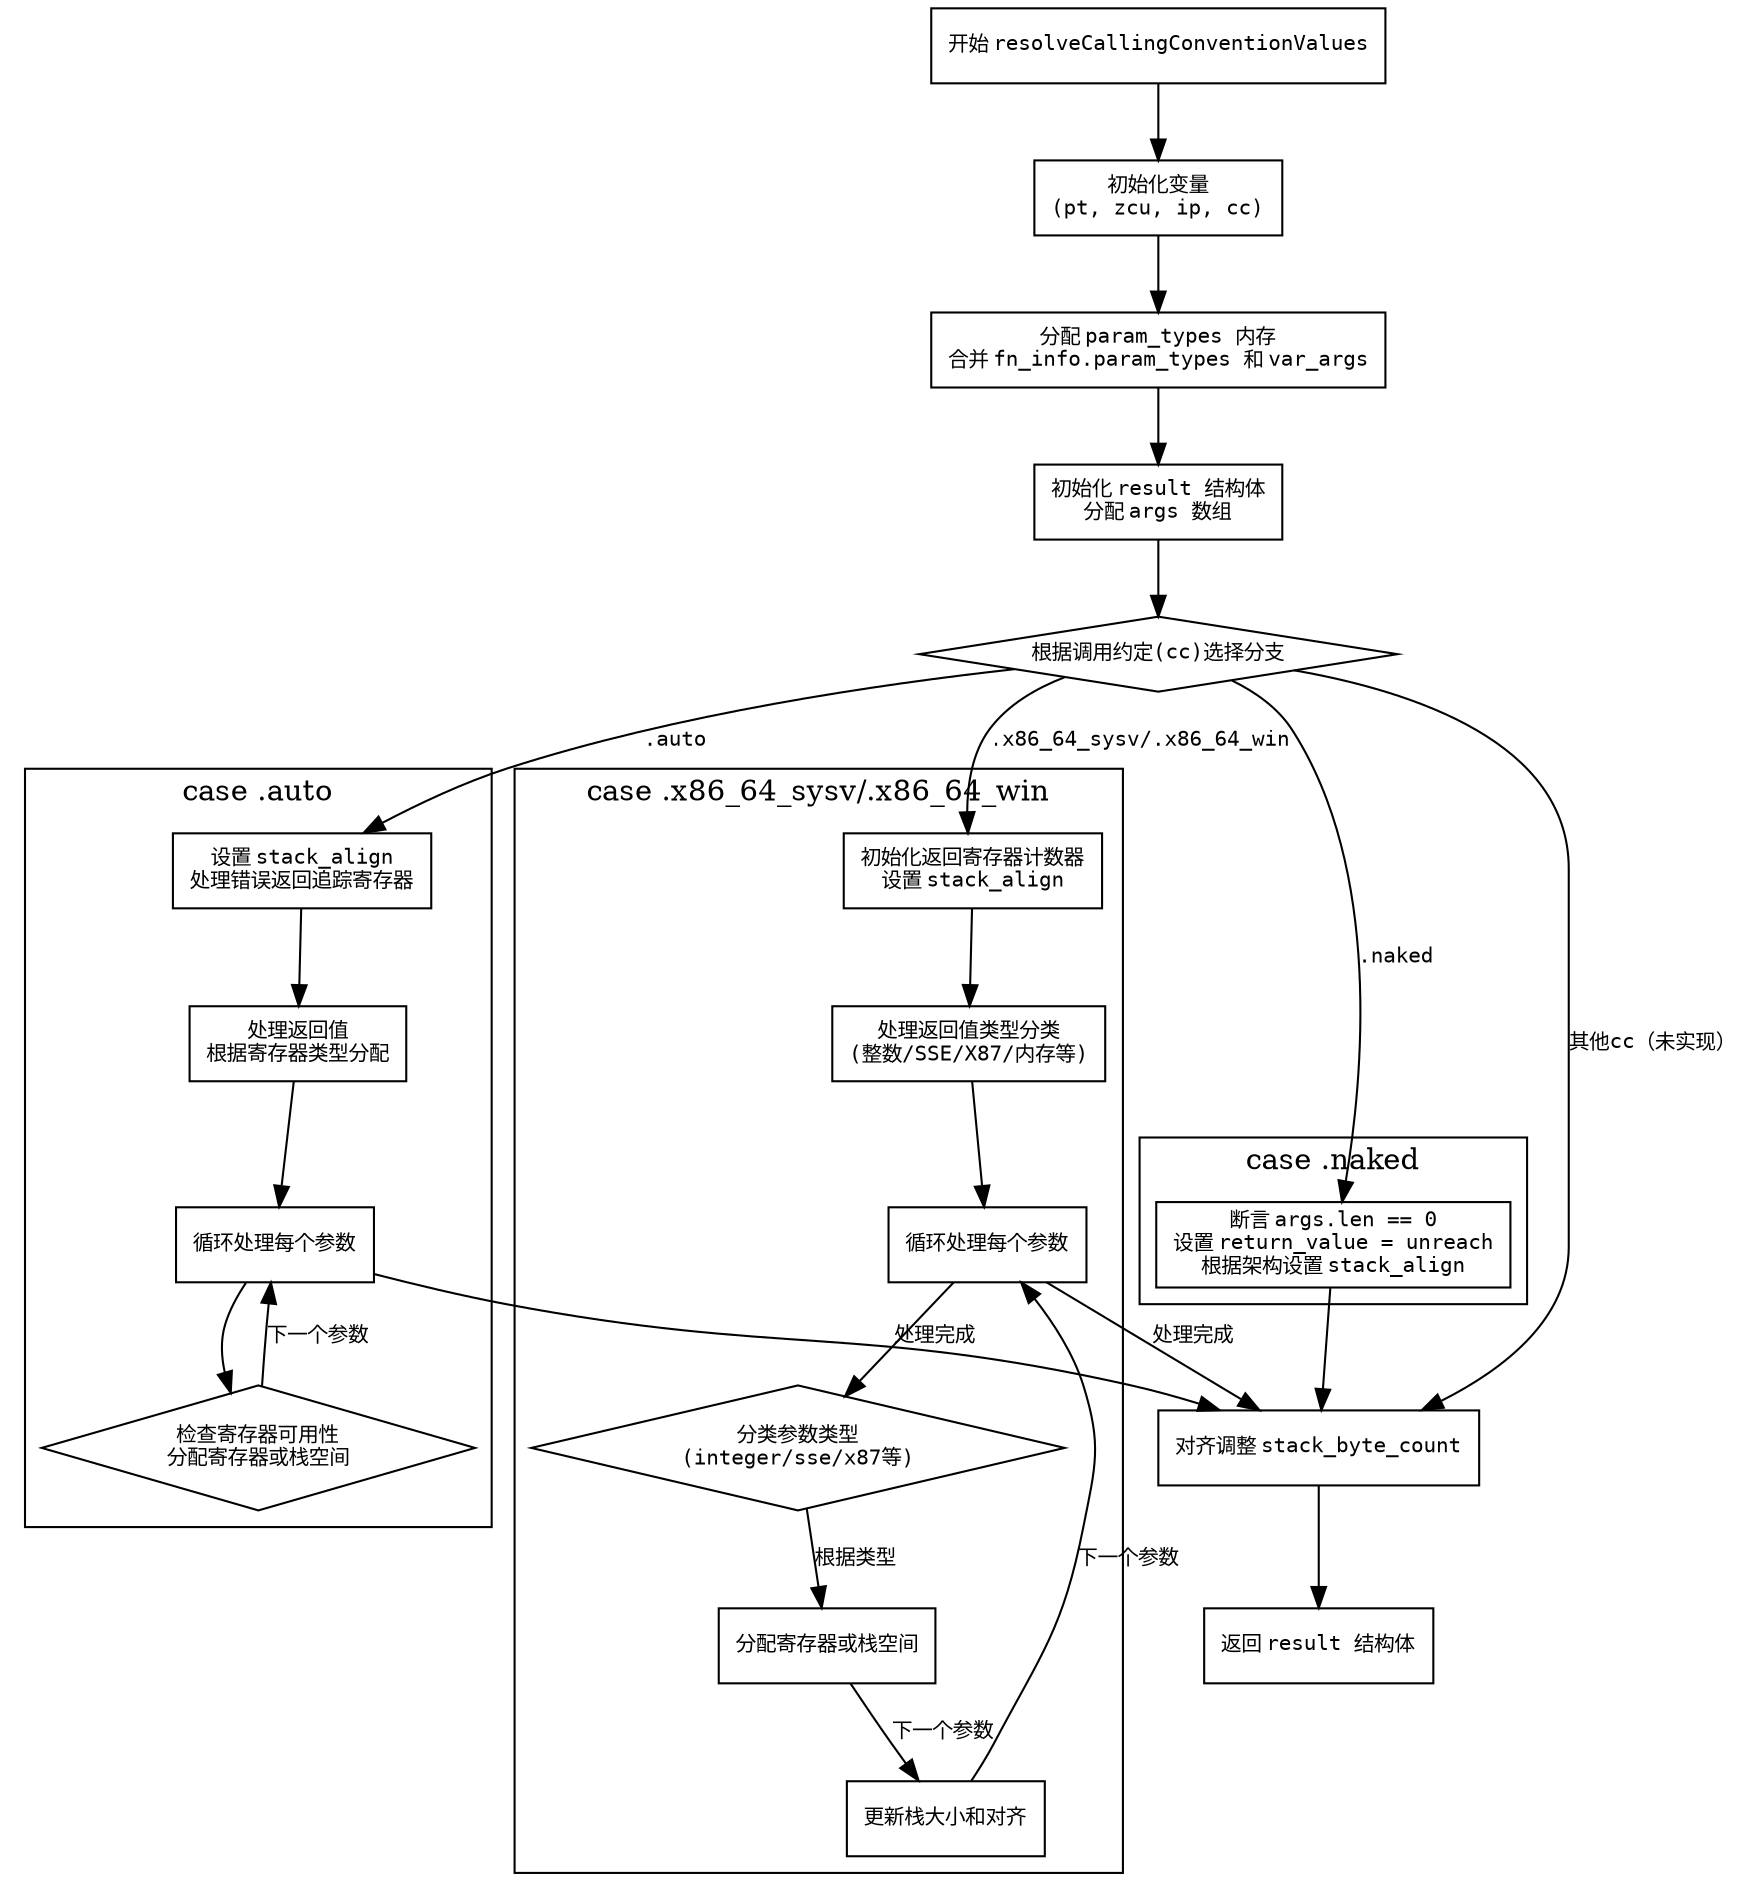 
digraph flowchart {
    node [shape=rectangle, fontname="Courier", fontsize=10];
    edge [fontname="Courier", fontsize=10];

    start [label="开始 resolveCallingConventionValues"];
    init_vars [label="初始化变量\n(pt, zcu, ip, cc)"];
    alloc_param_types [label="分配 param_types 内存\n合并 fn_info.param_types 和 var_args"];
    init_result [label="初始化 result 结构体\n分配 args 数组"];
    switch_cc [label="根据调用约定(cc)选择分支", shape=diamond];

    // naked分支
    subgraph cluster_naked {
        label="case .naked";
        naked_checks [label="断言 args.len == 0\n设置 return_value = unreach\n根据架构设置 stack_align"];
    }

    // x86_64_sysv/x86_64_win分支
    subgraph cluster_sysv_win {
        label="case .x86_64_sysv/.x86_64_win";
        setup_ret [label="初始化返回寄存器计数器\n设置 stack_align"];
        ret_processing [label="处理返回值类型分类\n(整数/SSE/X87/内存等)"];
        param_loop [label="循环处理每个参数"];
        param_classes [label="分类参数类型\n(integer/sse/x87等)", shape=diamond];
        reg_alloc [label="分配寄存器或栈空间"];
        update_stack [label="更新栈大小和对齐"];
    }

    // auto分支
    subgraph cluster_auto {
        label="case .auto";
        setup_auto [label="设置 stack_align\n处理错误返回追踪寄存器"];
        auto_ret [label="处理返回值\n根据寄存器类型分配"];
        auto_param_loop [label="循环处理每个参数"];
        auto_reg_check [label="检查寄存器可用性\n分配寄存器或栈空间", shape=diamond];
    }

    // 公共流程
    final_adjust [label="对齐调整 stack_byte_count"];
    return [label="返回 result 结构体"];

    // 连接节点
    start -> init_vars -> alloc_param_types -> init_result -> switch_cc;
    
    switch_cc -> naked_checks [label=".naked"];
    switch_cc -> setup_ret [label=".x86_64_sysv/.x86_64_win"];
    switch_cc -> setup_auto [label=".auto"];
    switch_cc -> final_adjust [label="其他cc（未实现）"];

    naked_checks -> final_adjust;

    setup_ret -> ret_processing -> param_loop;
    param_loop -> param_classes;
    param_classes -> reg_alloc [label="根据类型"];
    reg_alloc -> update_stack -> param_loop [label="下一个参数"];
    param_loop -> final_adjust [label="处理完成"];

    setup_auto -> auto_ret -> auto_param_loop;
    auto_param_loop -> auto_reg_check;
    auto_reg_check -> auto_param_loop [label="下一个参数"];
    auto_param_loop -> final_adjust [label="处理完成"];

    final_adjust -> return;
}
